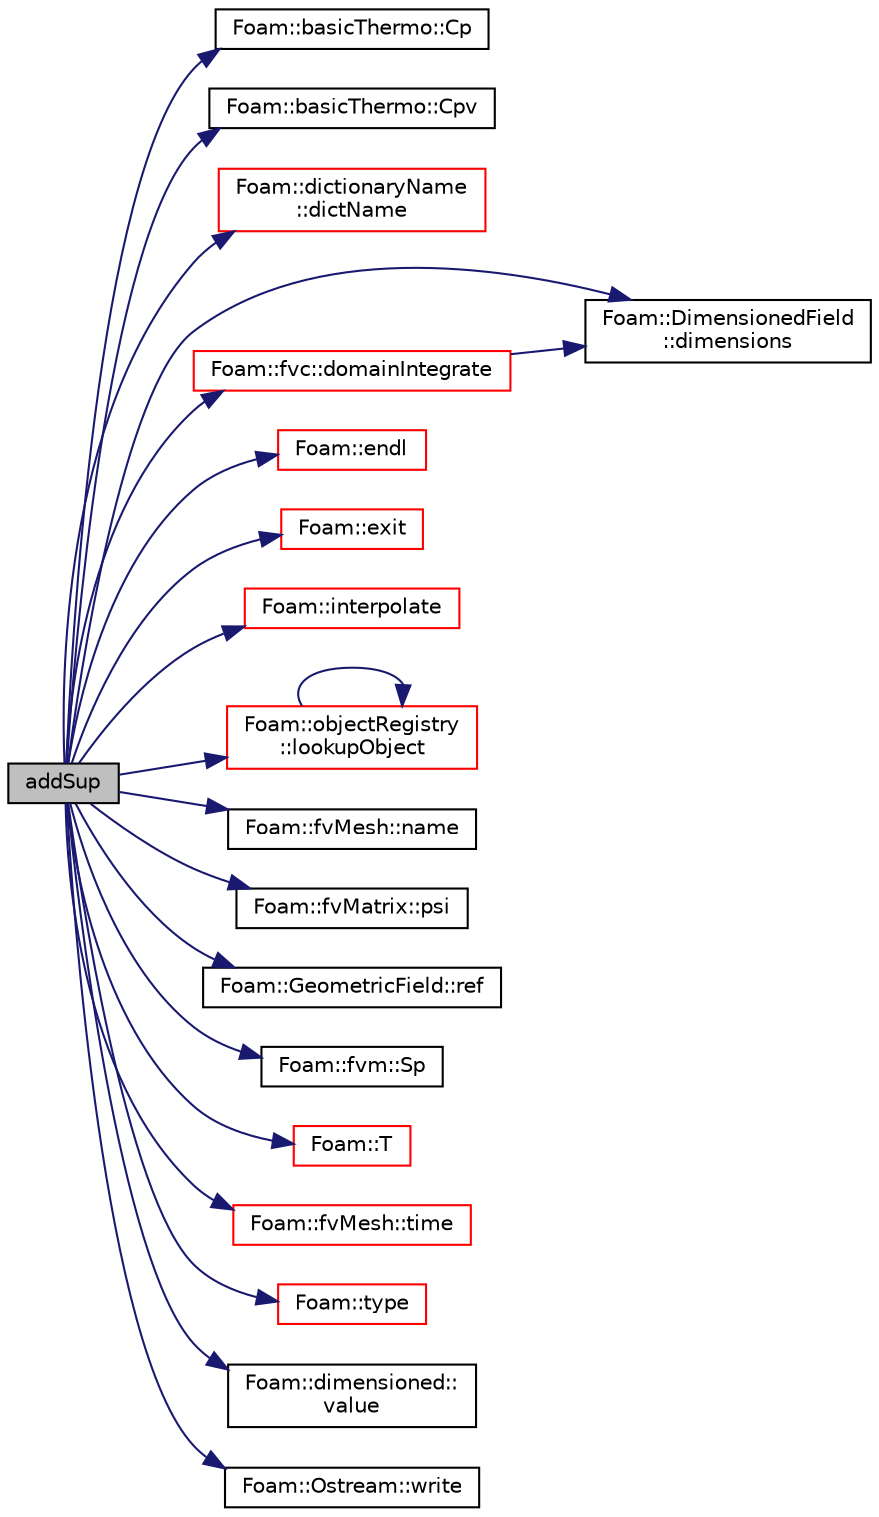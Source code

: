 digraph "addSup"
{
  bgcolor="transparent";
  edge [fontname="Helvetica",fontsize="10",labelfontname="Helvetica",labelfontsize="10"];
  node [fontname="Helvetica",fontsize="10",shape=record];
  rankdir="LR";
  Node381 [label="addSup",height=0.2,width=0.4,color="black", fillcolor="grey75", style="filled", fontcolor="black"];
  Node381 -> Node382 [color="midnightblue",fontsize="10",style="solid",fontname="Helvetica"];
  Node382 [label="Foam::basicThermo::Cp",height=0.2,width=0.4,color="black",URL="$a30993.html#aeb42ae5d3914853483e7ef6b13e2ef75",tooltip="Heat capacity at constant pressure [J/kg/K]. "];
  Node381 -> Node383 [color="midnightblue",fontsize="10",style="solid",fontname="Helvetica"];
  Node383 [label="Foam::basicThermo::Cpv",height=0.2,width=0.4,color="black",URL="$a30993.html#a8ef6b02f0ee51039c3741cf05f1a6a7c",tooltip="Heat capacity at constant pressure/volume [J/kg/K]. "];
  Node381 -> Node384 [color="midnightblue",fontsize="10",style="solid",fontname="Helvetica"];
  Node384 [label="Foam::dictionaryName\l::dictName",height=0.2,width=0.4,color="red",URL="$a27125.html#a1294668acf090a15a78e04c1c22a048c",tooltip="Return the local dictionary name (final part of scoped name) "];
  Node381 -> Node386 [color="midnightblue",fontsize="10",style="solid",fontname="Helvetica"];
  Node386 [label="Foam::DimensionedField\l::dimensions",height=0.2,width=0.4,color="black",URL="$a27497.html#a512673c2674ca2d38885f1bb5f6994fb",tooltip="Return dimensions. "];
  Node381 -> Node387 [color="midnightblue",fontsize="10",style="solid",fontname="Helvetica"];
  Node387 [label="Foam::fvc::domainIntegrate",height=0.2,width=0.4,color="red",URL="$a21861.html#a97e6958677a3a619ece7528613725d84"];
  Node387 -> Node386 [color="midnightblue",fontsize="10",style="solid",fontname="Helvetica"];
  Node381 -> Node393 [color="midnightblue",fontsize="10",style="solid",fontname="Helvetica"];
  Node393 [label="Foam::endl",height=0.2,width=0.4,color="red",URL="$a21851.html#a2db8fe02a0d3909e9351bb4275b23ce4",tooltip="Add newline and flush stream. "];
  Node381 -> Node395 [color="midnightblue",fontsize="10",style="solid",fontname="Helvetica"];
  Node395 [label="Foam::exit",height=0.2,width=0.4,color="red",URL="$a21851.html#a06ca7250d8e89caf05243ec094843642"];
  Node381 -> Node442 [color="midnightblue",fontsize="10",style="solid",fontname="Helvetica"];
  Node442 [label="Foam::interpolate",height=0.2,width=0.4,color="red",URL="$a21851.html#aba5fff183ec42758b0944abeabec41ea"];
  Node381 -> Node451 [color="midnightblue",fontsize="10",style="solid",fontname="Helvetica"];
  Node451 [label="Foam::objectRegistry\l::lookupObject",height=0.2,width=0.4,color="red",URL="$a27433.html#a8b49296f8410366342c524250612c2aa",tooltip="Lookup and return the object of the given Type. "];
  Node451 -> Node451 [color="midnightblue",fontsize="10",style="solid",fontname="Helvetica"];
  Node381 -> Node456 [color="midnightblue",fontsize="10",style="solid",fontname="Helvetica"];
  Node456 [label="Foam::fvMesh::name",height=0.2,width=0.4,color="black",URL="$a23593.html#acc80e00a8ac919288fb55bd14cc88bf6",tooltip="Return reference to name. "];
  Node381 -> Node457 [color="midnightblue",fontsize="10",style="solid",fontname="Helvetica"];
  Node457 [label="Foam::fvMatrix::psi",height=0.2,width=0.4,color="black",URL="$a23173.html#a746a21ead7ed7561097637595338028c"];
  Node381 -> Node458 [color="midnightblue",fontsize="10",style="solid",fontname="Helvetica"];
  Node458 [label="Foam::GeometricField::ref",height=0.2,width=0.4,color="black",URL="$a23249.html#a08b047935717956ddaa7d514f9b65d4e",tooltip="Return a reference to the dimensioned internal field. "];
  Node381 -> Node459 [color="midnightblue",fontsize="10",style="solid",fontname="Helvetica"];
  Node459 [label="Foam::fvm::Sp",height=0.2,width=0.4,color="black",URL="$a21862.html#a85d1dcca92042fd0a570c31ea79c160d"];
  Node381 -> Node416 [color="midnightblue",fontsize="10",style="solid",fontname="Helvetica"];
  Node416 [label="Foam::T",height=0.2,width=0.4,color="red",URL="$a21851.html#ae57fda0abb14bb0944947c463c6e09d4"];
  Node381 -> Node460 [color="midnightblue",fontsize="10",style="solid",fontname="Helvetica"];
  Node460 [label="Foam::fvMesh::time",height=0.2,width=0.4,color="red",URL="$a23593.html#a0d94096809fe3376b29a2a29ca11bb18",tooltip="Return the top-level database. "];
  Node381 -> Node462 [color="midnightblue",fontsize="10",style="solid",fontname="Helvetica"];
  Node462 [label="Foam::type",height=0.2,width=0.4,color="red",URL="$a21851.html#aec48583af672626378f501eb9fc32cd1",tooltip="Return the file type: DIRECTORY or FILE. "];
  Node381 -> Node420 [color="midnightblue",fontsize="10",style="solid",fontname="Helvetica"];
  Node420 [label="Foam::dimensioned::\lvalue",height=0.2,width=0.4,color="black",URL="$a27473.html#a7948200a26c85fc3a83ffa510a91d668",tooltip="Return const reference to value. "];
  Node381 -> Node468 [color="midnightblue",fontsize="10",style="solid",fontname="Helvetica"];
  Node468 [label="Foam::Ostream::write",height=0.2,width=0.4,color="black",URL="$a27345.html#a81a19ad9e4098b4701cc8bab9a59d78b",tooltip="Write next token to stream. "];
}
